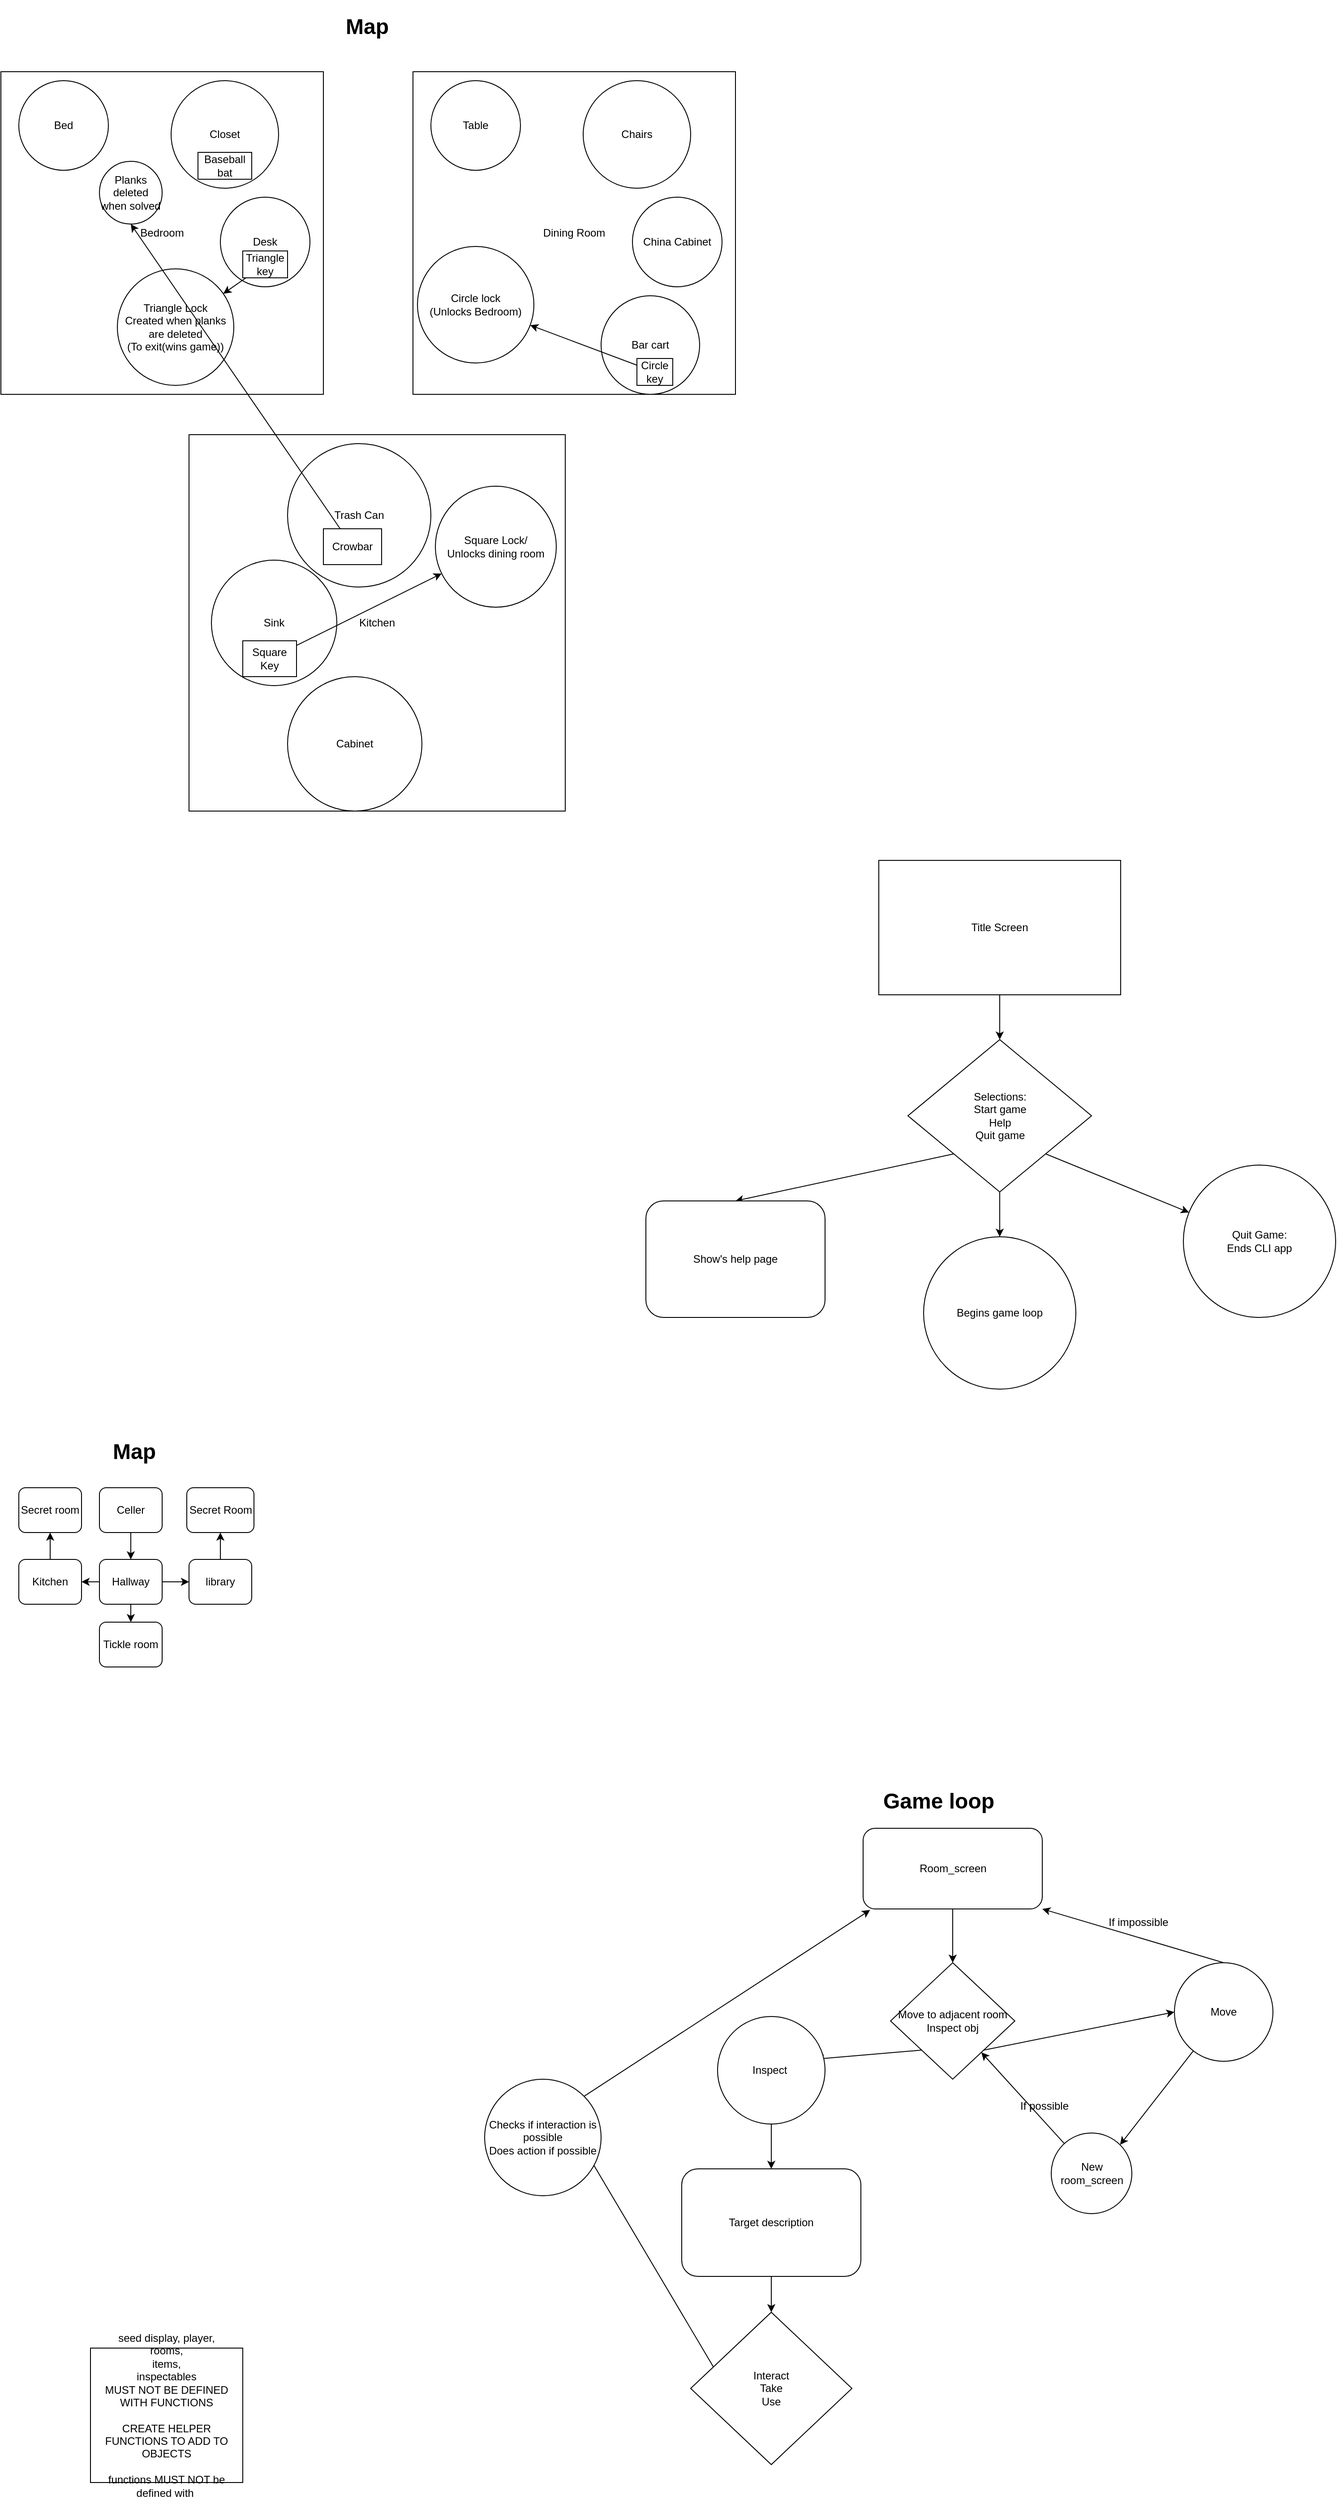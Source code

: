 <mxfile>
    <diagram id="241x69rcG6a86sxX_imD" name="Page-1">
        <mxGraphModel dx="3762" dy="2016" grid="1" gridSize="10" guides="1" tooltips="1" connect="1" arrows="1" fold="1" page="1" pageScale="1" pageWidth="850" pageHeight="1100" math="0" shadow="0">
            <root>
                <mxCell id="0"/>
                <mxCell id="1" parent="0"/>
                <mxCell id="84" value="Bedroom" style="whiteSpace=wrap;html=1;aspect=fixed;" vertex="1" parent="1">
                    <mxGeometry x="-780" y="-890" width="360" height="360" as="geometry"/>
                </mxCell>
                <mxCell id="7" style="edgeStyle=none;html=1;exitX=0.5;exitY=1;exitDx=0;exitDy=0;entryX=0.5;entryY=0;entryDx=0;entryDy=0;" parent="1" source="5" target="6" edge="1">
                    <mxGeometry relative="1" as="geometry"/>
                </mxCell>
                <mxCell id="5" value="Title Screen" style="rounded=0;whiteSpace=wrap;html=1;" parent="1" vertex="1">
                    <mxGeometry x="200" y="-10" width="270" height="150" as="geometry"/>
                </mxCell>
                <mxCell id="12" style="edgeStyle=none;html=1;exitX=0.5;exitY=1;exitDx=0;exitDy=0;entryX=0.5;entryY=0;entryDx=0;entryDy=0;" parent="1" source="6" target="17" edge="1">
                    <mxGeometry relative="1" as="geometry">
                        <mxPoint x="335" y="420" as="targetPoint"/>
                    </mxGeometry>
                </mxCell>
                <mxCell id="15" style="edgeStyle=none;html=1;exitX=0;exitY=1;exitDx=0;exitDy=0;entryX=0.5;entryY=0;entryDx=0;entryDy=0;" parent="1" source="6" target="8" edge="1">
                    <mxGeometry relative="1" as="geometry"/>
                </mxCell>
                <mxCell id="16" style="edgeStyle=none;html=1;exitX=1;exitY=1;exitDx=0;exitDy=0;" parent="1" source="6" target="11" edge="1">
                    <mxGeometry relative="1" as="geometry"/>
                </mxCell>
                <mxCell id="6" value="Selections:&lt;br&gt;Start game&lt;br&gt;Help&lt;br&gt;Quit game" style="rhombus;whiteSpace=wrap;html=1;" parent="1" vertex="1">
                    <mxGeometry x="232.5" y="190" width="205" height="170" as="geometry"/>
                </mxCell>
                <mxCell id="8" value="Show's help page" style="rounded=1;whiteSpace=wrap;html=1;" parent="1" vertex="1">
                    <mxGeometry x="-60" y="370" width="200" height="130" as="geometry"/>
                </mxCell>
                <mxCell id="11" value="Quit Game:&lt;br&gt;Ends CLI app" style="ellipse;whiteSpace=wrap;html=1;aspect=fixed;" parent="1" vertex="1">
                    <mxGeometry x="540" y="330" width="170" height="170" as="geometry"/>
                </mxCell>
                <mxCell id="17" value="Begins game loop" style="ellipse;whiteSpace=wrap;html=1;aspect=fixed;" parent="1" vertex="1">
                    <mxGeometry x="250" y="410" width="170" height="170" as="geometry"/>
                </mxCell>
                <mxCell id="22" style="edgeStyle=none;html=1;entryX=0.5;entryY=0;entryDx=0;entryDy=0;" parent="1" source="18" target="20" edge="1">
                    <mxGeometry relative="1" as="geometry"/>
                </mxCell>
                <mxCell id="18" value="Celler" style="rounded=1;whiteSpace=wrap;html=1;" parent="1" vertex="1">
                    <mxGeometry x="-670" y="690" width="70" height="50" as="geometry"/>
                </mxCell>
                <mxCell id="23" style="edgeStyle=none;html=1;exitX=1;exitY=0.5;exitDx=0;exitDy=0;entryX=0;entryY=0.5;entryDx=0;entryDy=0;" parent="1" source="20" target="21" edge="1">
                    <mxGeometry relative="1" as="geometry"/>
                </mxCell>
                <mxCell id="25" style="edgeStyle=none;html=1;exitX=0.5;exitY=1;exitDx=0;exitDy=0;entryX=0.5;entryY=0;entryDx=0;entryDy=0;" parent="1" source="20" target="24" edge="1">
                    <mxGeometry relative="1" as="geometry"/>
                </mxCell>
                <mxCell id="27" style="edgeStyle=none;html=1;exitX=0;exitY=0.5;exitDx=0;exitDy=0;entryX=1;entryY=0.5;entryDx=0;entryDy=0;" parent="1" source="20" target="26" edge="1">
                    <mxGeometry relative="1" as="geometry"/>
                </mxCell>
                <mxCell id="20" value="Hallway" style="rounded=1;whiteSpace=wrap;html=1;" parent="1" vertex="1">
                    <mxGeometry x="-670" y="770" width="70" height="50" as="geometry"/>
                </mxCell>
                <mxCell id="30" style="edgeStyle=none;html=1;exitX=0.5;exitY=0;exitDx=0;exitDy=0;" parent="1" source="21" target="31" edge="1">
                    <mxGeometry relative="1" as="geometry">
                        <mxPoint x="-535" y="700" as="targetPoint"/>
                    </mxGeometry>
                </mxCell>
                <mxCell id="21" value="library" style="rounded=1;whiteSpace=wrap;html=1;" parent="1" vertex="1">
                    <mxGeometry x="-570" y="770" width="70" height="50" as="geometry"/>
                </mxCell>
                <mxCell id="24" value="Tickle room" style="rounded=1;whiteSpace=wrap;html=1;" parent="1" vertex="1">
                    <mxGeometry x="-670" y="840" width="70" height="50" as="geometry"/>
                </mxCell>
                <mxCell id="29" style="edgeStyle=none;html=1;exitX=0.5;exitY=0;exitDx=0;exitDy=0;entryX=0.5;entryY=1;entryDx=0;entryDy=0;" parent="1" source="26" target="28" edge="1">
                    <mxGeometry relative="1" as="geometry"/>
                </mxCell>
                <mxCell id="26" value="Kitchen" style="rounded=1;whiteSpace=wrap;html=1;" parent="1" vertex="1">
                    <mxGeometry x="-760" y="770" width="70" height="50" as="geometry"/>
                </mxCell>
                <mxCell id="28" value="Secret room" style="rounded=1;whiteSpace=wrap;html=1;" parent="1" vertex="1">
                    <mxGeometry x="-760" y="690" width="70" height="50" as="geometry"/>
                </mxCell>
                <mxCell id="31" value="Secret Room" style="rounded=1;whiteSpace=wrap;html=1;" parent="1" vertex="1">
                    <mxGeometry x="-572.5" y="690" width="75" height="50" as="geometry"/>
                </mxCell>
                <mxCell id="34" style="edgeStyle=none;html=1;exitX=0.5;exitY=1;exitDx=0;exitDy=0;entryX=0.5;entryY=0;entryDx=0;entryDy=0;" parent="1" source="32" target="33" edge="1">
                    <mxGeometry relative="1" as="geometry"/>
                </mxCell>
                <mxCell id="32" value="Room_screen" style="rounded=1;whiteSpace=wrap;html=1;" parent="1" vertex="1">
                    <mxGeometry x="182.5" y="1070" width="200" height="90" as="geometry"/>
                </mxCell>
                <mxCell id="36" style="edgeStyle=none;html=1;exitX=0;exitY=1;exitDx=0;exitDy=0;entryX=1;entryY=0.5;entryDx=0;entryDy=0;" parent="1" source="33" edge="1">
                    <mxGeometry relative="1" as="geometry">
                        <mxPoint x="130" y="1327.5" as="targetPoint"/>
                    </mxGeometry>
                </mxCell>
                <mxCell id="48" style="edgeStyle=none;html=1;exitX=1;exitY=1;exitDx=0;exitDy=0;entryX=0;entryY=0.5;entryDx=0;entryDy=0;" parent="1" source="33" target="47" edge="1">
                    <mxGeometry relative="1" as="geometry"/>
                </mxCell>
                <mxCell id="33" value="Move to adjacent room&lt;br&gt;Inspect obj" style="rhombus;whiteSpace=wrap;html=1;" parent="1" vertex="1">
                    <mxGeometry x="213.12" y="1220" width="138.75" height="130" as="geometry"/>
                </mxCell>
                <mxCell id="38" style="edgeStyle=none;html=1;exitX=0.5;exitY=1;exitDx=0;exitDy=0;" parent="1" source="37" edge="1">
                    <mxGeometry relative="1" as="geometry">
                        <mxPoint x="80.002" y="1450" as="targetPoint"/>
                    </mxGeometry>
                </mxCell>
                <mxCell id="37" value="Inspect&amp;nbsp;" style="ellipse;whiteSpace=wrap;html=1;aspect=fixed;" parent="1" vertex="1">
                    <mxGeometry x="20" y="1280" width="120" height="120" as="geometry"/>
                </mxCell>
                <mxCell id="44" style="edgeStyle=none;html=1;exitX=0.5;exitY=1;exitDx=0;exitDy=0;entryX=0.5;entryY=0;entryDx=0;entryDy=0;" parent="1" source="41" target="42" edge="1">
                    <mxGeometry relative="1" as="geometry"/>
                </mxCell>
                <mxCell id="41" value="Target description" style="rounded=1;whiteSpace=wrap;html=1;" parent="1" vertex="1">
                    <mxGeometry x="-20" y="1450" width="200" height="120" as="geometry"/>
                </mxCell>
                <mxCell id="45" style="edgeStyle=none;html=1;exitX=0.5;exitY=1;exitDx=0;exitDy=0;entryX=0.5;entryY=0;entryDx=0;entryDy=0;" parent="1" source="42" target="43" edge="1">
                    <mxGeometry relative="1" as="geometry"/>
                </mxCell>
                <mxCell id="42" value="Interact&lt;br&gt;Take&lt;br&gt;Use&lt;br&gt;" style="rhombus;whiteSpace=wrap;html=1;" parent="1" vertex="1">
                    <mxGeometry x="-10" y="1610" width="180" height="170" as="geometry"/>
                </mxCell>
                <mxCell id="46" style="edgeStyle=none;html=1;exitX=1;exitY=0;exitDx=0;exitDy=0;entryX=0.039;entryY=1.013;entryDx=0;entryDy=0;entryPerimeter=0;" parent="1" source="43" target="32" edge="1">
                    <mxGeometry relative="1" as="geometry">
                        <mxPoint x="320" y="1370" as="targetPoint"/>
                    </mxGeometry>
                </mxCell>
                <mxCell id="43" value="Checks if interaction is possible&lt;br&gt;Does action if possible" style="ellipse;whiteSpace=wrap;html=1;aspect=fixed;" parent="1" vertex="1">
                    <mxGeometry x="-240" y="1350" width="130" height="130" as="geometry"/>
                </mxCell>
                <mxCell id="49" style="edgeStyle=none;html=1;entryX=1;entryY=0;entryDx=0;entryDy=0;" parent="1" source="47" target="53" edge="1">
                    <mxGeometry relative="1" as="geometry">
                        <mxPoint x="390" y="1460" as="targetPoint"/>
                    </mxGeometry>
                </mxCell>
                <mxCell id="59" style="edgeStyle=none;html=1;exitX=0.5;exitY=0;exitDx=0;exitDy=0;entryX=1;entryY=1;entryDx=0;entryDy=0;" parent="1" source="47" target="32" edge="1">
                    <mxGeometry relative="1" as="geometry"/>
                </mxCell>
                <mxCell id="47" value="Move" style="ellipse;whiteSpace=wrap;html=1;aspect=fixed;" parent="1" vertex="1">
                    <mxGeometry x="530" y="1220" width="110" height="110" as="geometry"/>
                </mxCell>
                <mxCell id="62" style="edgeStyle=none;html=1;" parent="1" source="53" target="33" edge="1">
                    <mxGeometry relative="1" as="geometry">
                        <mxPoint x="320" y="1220" as="targetPoint"/>
                    </mxGeometry>
                </mxCell>
                <mxCell id="53" value="New room_screen" style="ellipse;whiteSpace=wrap;html=1;aspect=fixed;" parent="1" vertex="1">
                    <mxGeometry x="392.5" y="1410" width="90" height="90" as="geometry"/>
                </mxCell>
                <mxCell id="56" value="If possible" style="text;html=1;strokeColor=none;fillColor=none;align=center;verticalAlign=middle;whiteSpace=wrap;rounded=0;" parent="1" vertex="1">
                    <mxGeometry x="310" y="1340" width="150" height="80" as="geometry"/>
                </mxCell>
                <mxCell id="58" value="If impossible" style="text;html=1;strokeColor=none;fillColor=none;align=center;verticalAlign=middle;whiteSpace=wrap;rounded=0;" parent="1" vertex="1">
                    <mxGeometry x="440" y="1140" width="100" height="70" as="geometry"/>
                </mxCell>
                <mxCell id="64" value="&lt;h1&gt;Game loop&lt;/h1&gt;" style="text;html=1;strokeColor=none;fillColor=none;spacing=5;spacingTop=-20;whiteSpace=wrap;overflow=hidden;rounded=0;" parent="1" vertex="1">
                    <mxGeometry x="200" y="1020" width="197.5" height="40" as="geometry"/>
                </mxCell>
                <mxCell id="65" value="&lt;h1&gt;Map&lt;/h1&gt;&lt;p&gt;&lt;br&gt;&lt;/p&gt;" style="text;html=1;strokeColor=none;fillColor=none;spacing=5;spacingTop=-20;whiteSpace=wrap;overflow=hidden;rounded=0;" parent="1" vertex="1">
                    <mxGeometry x="-660" y="630" width="180" height="40" as="geometry"/>
                </mxCell>
                <mxCell id="76" value="Dining Room" style="whiteSpace=wrap;html=1;aspect=fixed;" vertex="1" parent="1">
                    <mxGeometry x="-320" y="-890" width="360" height="360" as="geometry"/>
                </mxCell>
                <mxCell id="77" value="Chairs" style="ellipse;whiteSpace=wrap;html=1;aspect=fixed;" vertex="1" parent="1">
                    <mxGeometry x="-130" y="-880" width="120" height="120" as="geometry"/>
                </mxCell>
                <mxCell id="78" value="Table" style="ellipse;whiteSpace=wrap;html=1;aspect=fixed;" vertex="1" parent="1">
                    <mxGeometry x="-300" y="-880" width="100" height="100" as="geometry"/>
                </mxCell>
                <mxCell id="79" value="China Cabinet" style="ellipse;whiteSpace=wrap;html=1;aspect=fixed;" vertex="1" parent="1">
                    <mxGeometry x="-75" y="-750" width="100" height="100" as="geometry"/>
                </mxCell>
                <mxCell id="80" value="Bar cart" style="ellipse;whiteSpace=wrap;html=1;aspect=fixed;" vertex="1" parent="1">
                    <mxGeometry x="-110" y="-640" width="110" height="110" as="geometry"/>
                </mxCell>
                <mxCell id="81" value="Circle lock&lt;br&gt;(Unlocks Bedroom)" style="ellipse;whiteSpace=wrap;html=1;aspect=fixed;" vertex="1" parent="1">
                    <mxGeometry x="-315" y="-695" width="130" height="130" as="geometry"/>
                </mxCell>
                <mxCell id="83" style="edgeStyle=none;html=1;" edge="1" parent="1" source="82" target="81">
                    <mxGeometry relative="1" as="geometry"/>
                </mxCell>
                <mxCell id="82" value="Circle key" style="rounded=0;whiteSpace=wrap;html=1;" vertex="1" parent="1">
                    <mxGeometry x="-70" y="-570" width="40" height="30" as="geometry"/>
                </mxCell>
                <mxCell id="85" value="Closet" style="ellipse;whiteSpace=wrap;html=1;aspect=fixed;" vertex="1" parent="1">
                    <mxGeometry x="-590" y="-880" width="120" height="120" as="geometry"/>
                </mxCell>
                <mxCell id="86" value="Bed" style="ellipse;whiteSpace=wrap;html=1;aspect=fixed;" vertex="1" parent="1">
                    <mxGeometry x="-760" y="-880" width="100" height="100" as="geometry"/>
                </mxCell>
                <mxCell id="87" value="Desk" style="ellipse;whiteSpace=wrap;html=1;aspect=fixed;" vertex="1" parent="1">
                    <mxGeometry x="-535" y="-750" width="100" height="100" as="geometry"/>
                </mxCell>
                <mxCell id="89" value="Triangle Lock&lt;br&gt;Created when planks are deleted&lt;br&gt;(To exit(wins game))" style="ellipse;whiteSpace=wrap;html=1;aspect=fixed;" vertex="1" parent="1">
                    <mxGeometry x="-650" y="-670" width="130" height="130" as="geometry"/>
                </mxCell>
                <mxCell id="92" value="Baseball bat" style="rounded=0;whiteSpace=wrap;html=1;" vertex="1" parent="1">
                    <mxGeometry x="-560" y="-800" width="60" height="30" as="geometry"/>
                </mxCell>
                <mxCell id="101" style="edgeStyle=none;html=1;" edge="1" parent="1" source="93" target="89">
                    <mxGeometry relative="1" as="geometry"/>
                </mxCell>
                <mxCell id="93" value="Triangle key" style="rounded=0;whiteSpace=wrap;html=1;" vertex="1" parent="1">
                    <mxGeometry x="-510" y="-690" width="50" height="30" as="geometry"/>
                </mxCell>
                <mxCell id="94" value="Planks&lt;br&gt;deleted when solved" style="ellipse;whiteSpace=wrap;html=1;aspect=fixed;" vertex="1" parent="1">
                    <mxGeometry x="-670" y="-790" width="70" height="70" as="geometry"/>
                </mxCell>
                <mxCell id="68" value="Kitchen" style="whiteSpace=wrap;html=1;aspect=fixed;" vertex="1" parent="1">
                    <mxGeometry x="-570" y="-485" width="420" height="420" as="geometry"/>
                </mxCell>
                <mxCell id="67" value="Sink" style="ellipse;whiteSpace=wrap;html=1;aspect=fixed;" vertex="1" parent="1">
                    <mxGeometry x="-545" y="-345" width="140" height="140" as="geometry"/>
                </mxCell>
                <mxCell id="103" style="edgeStyle=none;html=1;" edge="1" parent="1" source="66" target="102">
                    <mxGeometry relative="1" as="geometry"/>
                </mxCell>
                <mxCell id="66" value="Square Key" style="rounded=0;whiteSpace=wrap;html=1;" vertex="1" parent="1">
                    <mxGeometry x="-510" y="-255" width="60" height="40" as="geometry"/>
                </mxCell>
                <mxCell id="72" value="Trash Can" style="ellipse;whiteSpace=wrap;html=1;aspect=fixed;" vertex="1" parent="1">
                    <mxGeometry x="-460" y="-475" width="160" height="160" as="geometry"/>
                </mxCell>
                <mxCell id="73" value="Cabinet" style="ellipse;whiteSpace=wrap;html=1;aspect=fixed;" vertex="1" parent="1">
                    <mxGeometry x="-460" y="-215" width="150" height="150" as="geometry"/>
                </mxCell>
                <mxCell id="75" value="Crowbar" style="rounded=0;whiteSpace=wrap;html=1;" vertex="1" parent="1">
                    <mxGeometry x="-420" y="-380" width="65" height="40" as="geometry"/>
                </mxCell>
                <mxCell id="96" style="edgeStyle=none;html=1;entryX=0.5;entryY=1;entryDx=0;entryDy=0;" edge="1" parent="1" source="75" target="94">
                    <mxGeometry relative="1" as="geometry">
                        <mxPoint x="-720" y="-515" as="targetPoint"/>
                    </mxGeometry>
                </mxCell>
                <mxCell id="102" value="Square Lock/&lt;br&gt;Unlocks dining room" style="ellipse;whiteSpace=wrap;html=1;aspect=fixed;" vertex="1" parent="1">
                    <mxGeometry x="-295" y="-427.5" width="135" height="135" as="geometry"/>
                </mxCell>
                <mxCell id="104" value="&lt;h1&gt;Map&lt;/h1&gt;&lt;div&gt;&lt;br&gt;&lt;/div&gt;" style="text;html=1;strokeColor=none;fillColor=none;spacing=5;spacingTop=-20;whiteSpace=wrap;overflow=hidden;rounded=0;" vertex="1" parent="1">
                    <mxGeometry x="-400" y="-960" width="60" height="40" as="geometry"/>
                </mxCell>
                <mxCell id="105" value="seed display, player,&lt;br&gt;rooms,&lt;br&gt;items,&lt;br&gt;inspectables&lt;br&gt;MUST NOT BE DEFINED WITH FUNCTIONS&lt;br&gt;&lt;br&gt;CREATE HELPER FUNCTIONS TO ADD TO OBJECTS&lt;br&gt;&lt;br&gt;functions MUST NOT be defined with&amp;nbsp;" style="rounded=0;whiteSpace=wrap;html=1;" vertex="1" parent="1">
                    <mxGeometry x="-680" y="1650" width="170" height="150" as="geometry"/>
                </mxCell>
            </root>
        </mxGraphModel>
    </diagram>
</mxfile>